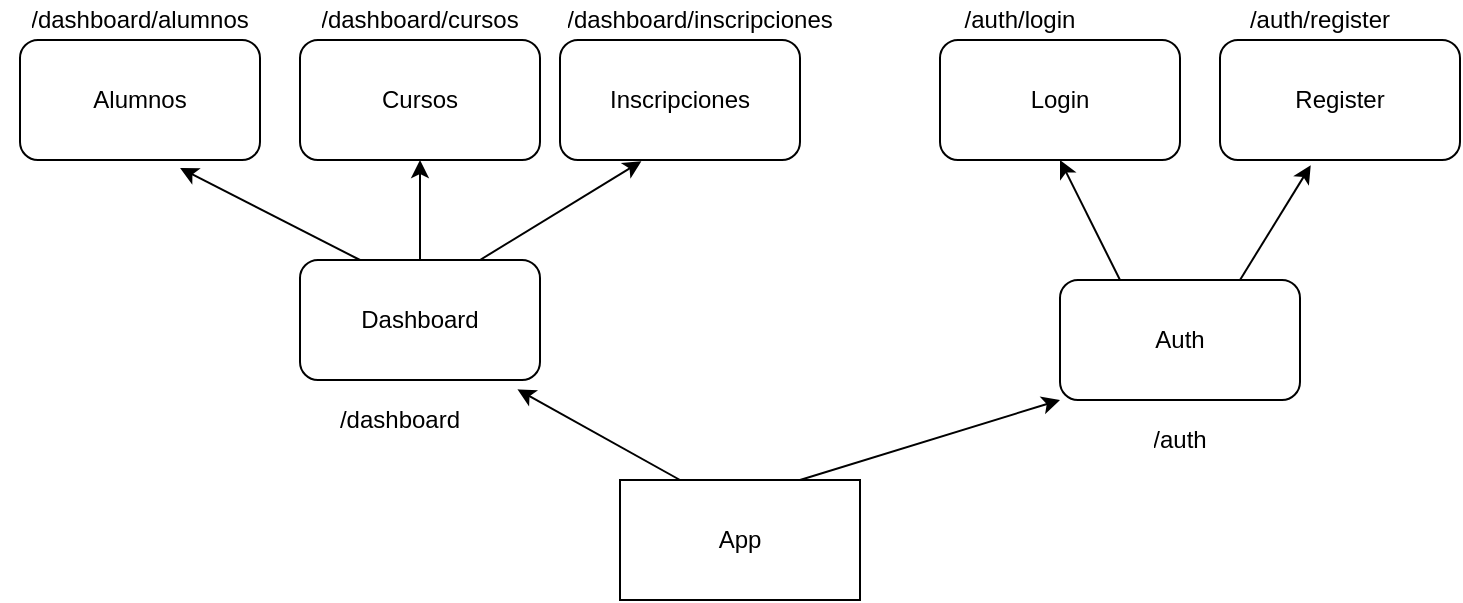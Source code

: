 <mxfile>
    <diagram id="UHG1oVkcOSEuwmaHmEMr" name="Page-1">
        <mxGraphModel dx="1640" dy="357" grid="1" gridSize="10" guides="1" tooltips="1" connect="1" arrows="1" fold="1" page="1" pageScale="1" pageWidth="850" pageHeight="1100" math="0" shadow="0">
            <root>
                <mxCell id="0"/>
                <mxCell id="1" parent="0"/>
                <mxCell id="2" value="App" style="rounded=1;whiteSpace=wrap;html=1;arcSize=0;" vertex="1" parent="1">
                    <mxGeometry x="280" y="320" width="120" height="60" as="geometry"/>
                </mxCell>
                <mxCell id="3" value="Dashboard" style="rounded=1;whiteSpace=wrap;html=1;" vertex="1" parent="1">
                    <mxGeometry x="120" y="210" width="120" height="60" as="geometry"/>
                </mxCell>
                <mxCell id="17" style="edgeStyle=none;html=1;exitX=0.25;exitY=0;exitDx=0;exitDy=0;entryX=0.5;entryY=1;entryDx=0;entryDy=0;" edge="1" parent="1" source="4" target="11">
                    <mxGeometry relative="1" as="geometry"/>
                </mxCell>
                <mxCell id="4" value="Auth" style="rounded=1;whiteSpace=wrap;html=1;" vertex="1" parent="1">
                    <mxGeometry x="500" y="220" width="120" height="60" as="geometry"/>
                </mxCell>
                <mxCell id="5" value="" style="endArrow=classic;html=1;entryX=0;entryY=1;entryDx=0;entryDy=0;" edge="1" parent="1" target="4">
                    <mxGeometry width="50" height="50" relative="1" as="geometry">
                        <mxPoint x="370" y="320" as="sourcePoint"/>
                        <mxPoint x="410" y="260" as="targetPoint"/>
                    </mxGeometry>
                </mxCell>
                <mxCell id="6" style="edgeStyle=none;html=1;exitX=0.25;exitY=0;exitDx=0;exitDy=0;entryX=0.906;entryY=1.078;entryDx=0;entryDy=0;entryPerimeter=0;" edge="1" parent="1" source="2" target="3">
                    <mxGeometry relative="1" as="geometry"/>
                </mxCell>
                <mxCell id="9" value="Alumnos" style="rounded=1;whiteSpace=wrap;html=1;" vertex="1" parent="1">
                    <mxGeometry x="-20" y="100" width="120" height="60" as="geometry"/>
                </mxCell>
                <mxCell id="10" value="Cursos" style="rounded=1;whiteSpace=wrap;html=1;" vertex="1" parent="1">
                    <mxGeometry x="120" y="100" width="120" height="60" as="geometry"/>
                </mxCell>
                <mxCell id="11" value="Login" style="rounded=1;whiteSpace=wrap;html=1;" vertex="1" parent="1">
                    <mxGeometry x="440" y="100" width="120" height="60" as="geometry"/>
                </mxCell>
                <mxCell id="12" value="Register" style="rounded=1;whiteSpace=wrap;html=1;" vertex="1" parent="1">
                    <mxGeometry x="580" y="100" width="120" height="60" as="geometry"/>
                </mxCell>
                <mxCell id="13" value="Inscripciones" style="rounded=1;whiteSpace=wrap;html=1;" vertex="1" parent="1">
                    <mxGeometry x="250" y="100" width="120" height="60" as="geometry"/>
                </mxCell>
                <mxCell id="14" style="edgeStyle=none;html=1;exitX=0.25;exitY=0;exitDx=0;exitDy=0;entryX=0.667;entryY=1.067;entryDx=0;entryDy=0;entryPerimeter=0;" edge="1" parent="1" source="3" target="9">
                    <mxGeometry relative="1" as="geometry"/>
                </mxCell>
                <mxCell id="15" style="edgeStyle=none;html=1;exitX=0.5;exitY=0;exitDx=0;exitDy=0;entryX=0.5;entryY=1;entryDx=0;entryDy=0;" edge="1" parent="1" source="3" target="10">
                    <mxGeometry relative="1" as="geometry">
                        <mxPoint x="190" y="170" as="targetPoint"/>
                    </mxGeometry>
                </mxCell>
                <mxCell id="16" style="edgeStyle=none;html=1;exitX=0.75;exitY=0;exitDx=0;exitDy=0;entryX=0.339;entryY=1.011;entryDx=0;entryDy=0;entryPerimeter=0;" edge="1" parent="1" source="3" target="13">
                    <mxGeometry relative="1" as="geometry"/>
                </mxCell>
                <mxCell id="18" style="edgeStyle=none;html=1;exitX=0.75;exitY=0;exitDx=0;exitDy=0;entryX=0.378;entryY=1.044;entryDx=0;entryDy=0;entryPerimeter=0;" edge="1" parent="1" source="4" target="12">
                    <mxGeometry relative="1" as="geometry"/>
                </mxCell>
                <UserObject label="/auth" placeholders="1" name="Variable" id="19">
                    <mxCell style="text;html=1;strokeColor=none;fillColor=none;align=center;verticalAlign=middle;whiteSpace=wrap;overflow=hidden;" vertex="1" parent="1">
                        <mxGeometry x="520" y="290" width="80" height="20" as="geometry"/>
                    </mxCell>
                </UserObject>
                <UserObject label="/dashboard" placeholders="1" name="Variable" id="20">
                    <mxCell style="text;html=1;strokeColor=none;fillColor=none;align=center;verticalAlign=middle;whiteSpace=wrap;overflow=hidden;" vertex="1" parent="1">
                        <mxGeometry x="130" y="280" width="80" height="20" as="geometry"/>
                    </mxCell>
                </UserObject>
                <UserObject label="/auth/login" placeholders="1" name="Variable" id="21">
                    <mxCell style="text;html=1;strokeColor=none;fillColor=none;align=center;verticalAlign=middle;whiteSpace=wrap;overflow=hidden;" vertex="1" parent="1">
                        <mxGeometry x="440" y="80" width="80" height="20" as="geometry"/>
                    </mxCell>
                </UserObject>
                <UserObject label="/auth/register" placeholders="1" name="Variable" id="22">
                    <mxCell style="text;html=1;strokeColor=none;fillColor=none;align=center;verticalAlign=middle;whiteSpace=wrap;overflow=hidden;" vertex="1" parent="1">
                        <mxGeometry x="590" y="80" width="80" height="20" as="geometry"/>
                    </mxCell>
                </UserObject>
                <UserObject label="/dashboard/inscripciones" placeholders="1" name="Variable" id="23">
                    <mxCell style="text;html=1;strokeColor=none;fillColor=none;align=center;verticalAlign=middle;whiteSpace=wrap;overflow=hidden;" vertex="1" parent="1">
                        <mxGeometry x="250" y="80" width="140" height="20" as="geometry"/>
                    </mxCell>
                </UserObject>
                <UserObject label="/dashboard/cursos" placeholders="1" name="Variable" id="24">
                    <mxCell style="text;html=1;strokeColor=none;fillColor=none;align=center;verticalAlign=middle;whiteSpace=wrap;overflow=hidden;" vertex="1" parent="1">
                        <mxGeometry x="110" y="80" width="140" height="20" as="geometry"/>
                    </mxCell>
                </UserObject>
                <UserObject label="/dashboard/alumnos" placeholders="1" name="Variable" id="25">
                    <mxCell style="text;html=1;strokeColor=none;fillColor=none;align=center;verticalAlign=middle;whiteSpace=wrap;overflow=hidden;" vertex="1" parent="1">
                        <mxGeometry x="-30" y="80" width="140" height="20" as="geometry"/>
                    </mxCell>
                </UserObject>
            </root>
        </mxGraphModel>
    </diagram>
</mxfile>